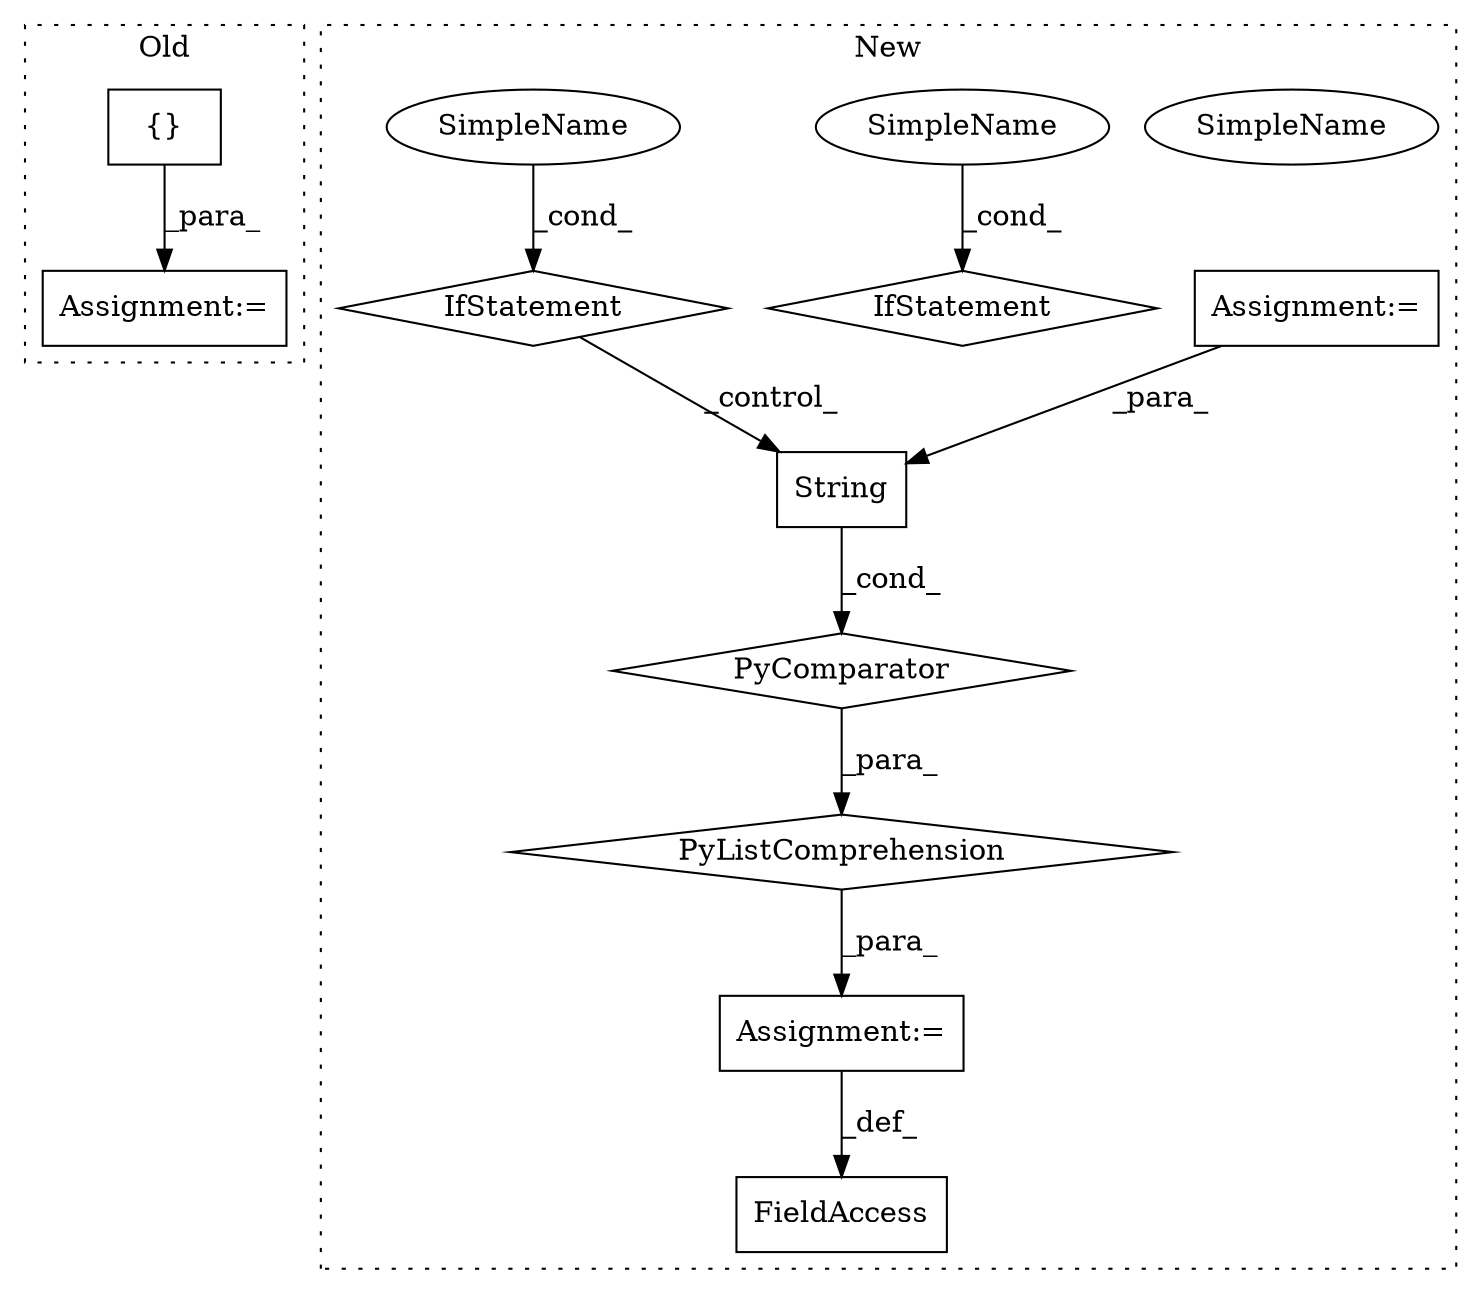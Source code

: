 digraph G {
subgraph cluster0 {
1 [label="{}" a="4" s="3969,3986" l="1,1" shape="box"];
3 [label="Assignment:=" a="7" s="3930" l="1" shape="box"];
label = "Old";
style="dotted";
}
subgraph cluster1 {
2 [label="String" a="32" s="4044,4052" l="7,1" shape="box"];
4 [label="Assignment:=" a="7" s="4027" l="1" shape="box"];
5 [label="Assignment:=" a="7" s="4111" l="38" shape="box"];
6 [label="IfStatement" a="25" s="4111" l="38" shape="diamond"];
7 [label="SimpleName" a="42" s="4144" l="5" shape="ellipse"];
8 [label="PyComparator" a="113" s="4111" l="38" shape="diamond"];
9 [label="PyListComprehension" a="109" s="4044" l="113" shape="diamond"];
10 [label="FieldAccess" a="22" s="4006" l="21" shape="box"];
11 [label="IfStatement" a="25" s="3948" l="36" shape="diamond"];
12 [label="SimpleName" a="42" s="3979" l="5" shape="ellipse"];
13 [label="SimpleName" a="42" s="4144" l="5" shape="ellipse"];
label = "New";
style="dotted";
}
1 -> 3 [label="_para_"];
2 -> 8 [label="_cond_"];
4 -> 10 [label="_def_"];
5 -> 2 [label="_para_"];
6 -> 2 [label="_control_"];
8 -> 9 [label="_para_"];
9 -> 4 [label="_para_"];
12 -> 11 [label="_cond_"];
13 -> 6 [label="_cond_"];
}